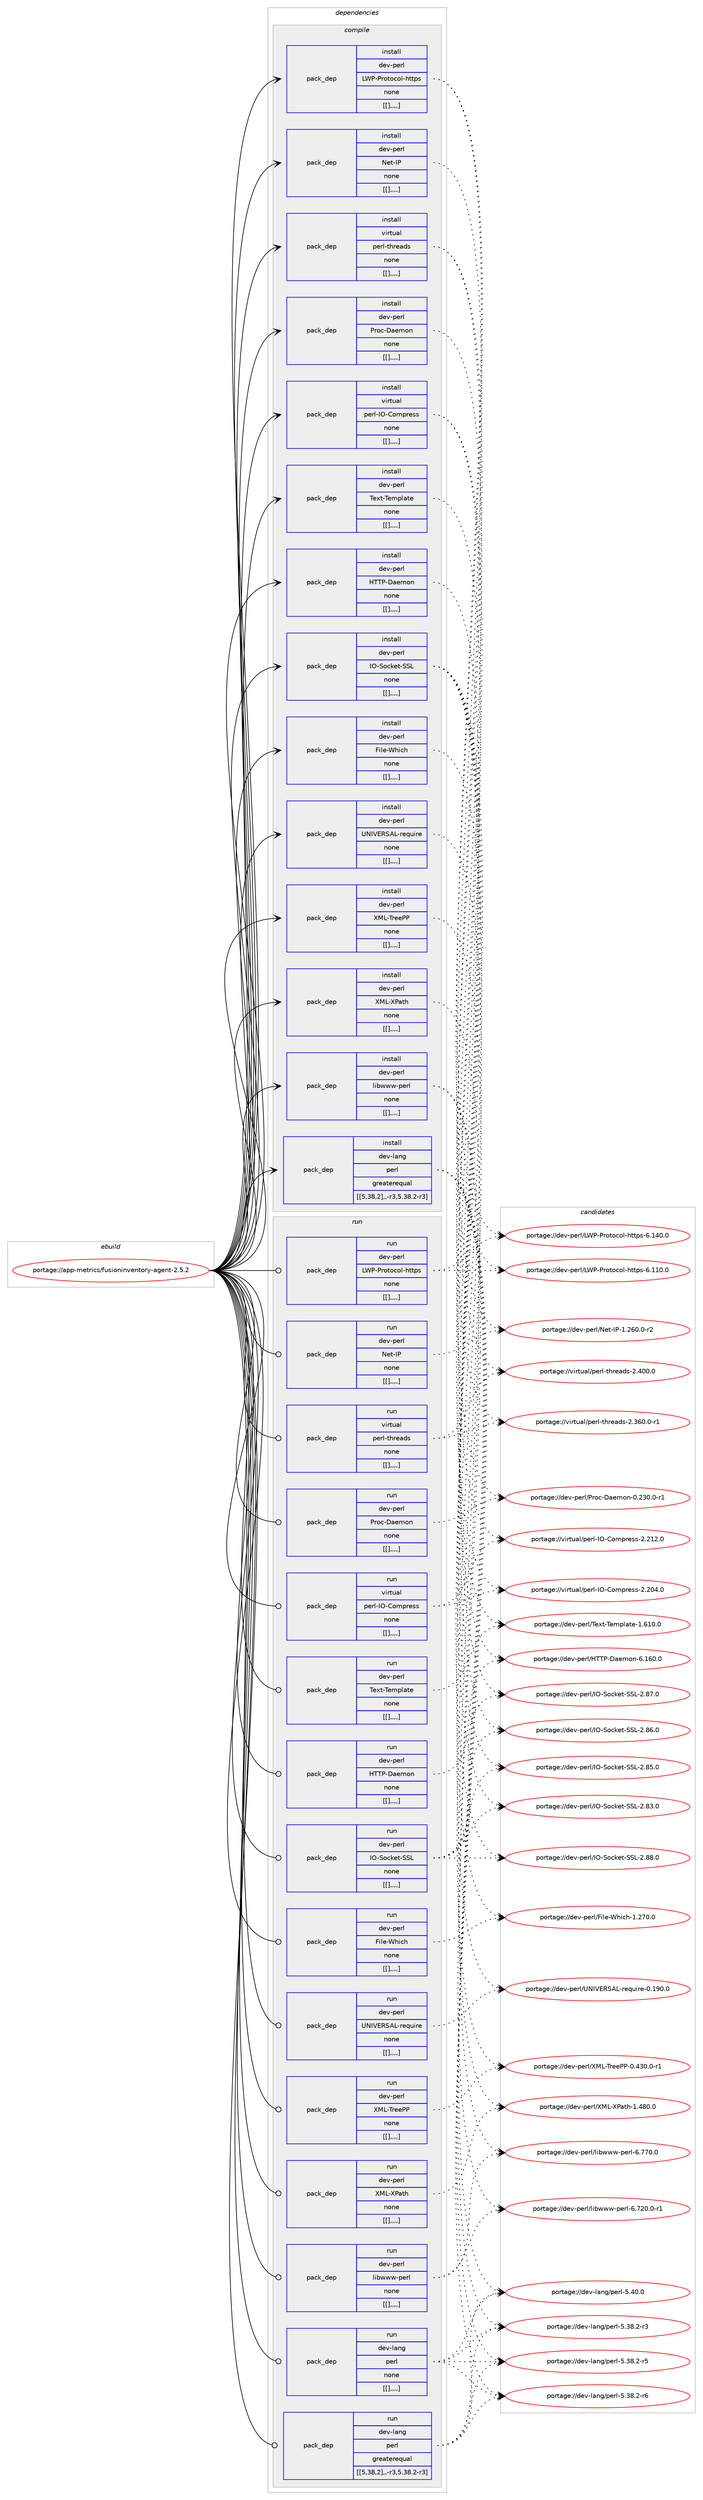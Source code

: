digraph prolog {

# *************
# Graph options
# *************

newrank=true;
concentrate=true;
compound=true;
graph [rankdir=LR,fontname=Helvetica,fontsize=10,ranksep=1.5];#, ranksep=2.5, nodesep=0.2];
edge  [arrowhead=vee];
node  [fontname=Helvetica,fontsize=10];

# **********
# The ebuild
# **********

subgraph cluster_leftcol {
color=gray;
label=<<i>ebuild</i>>;
id [label="portage://app-metrics/fusioninventory-agent-2.5.2", color=red, width=4, href="../app-metrics/fusioninventory-agent-2.5.2.svg"];
}

# ****************
# The dependencies
# ****************

subgraph cluster_midcol {
color=gray;
label=<<i>dependencies</i>>;
subgraph cluster_compile {
fillcolor="#eeeeee";
style=filled;
label=<<i>compile</i>>;
subgraph pack27897 {
dependency40167 [label=<<TABLE BORDER="0" CELLBORDER="1" CELLSPACING="0" CELLPADDING="4" WIDTH="220"><TR><TD ROWSPAN="6" CELLPADDING="30">pack_dep</TD></TR><TR><TD WIDTH="110">install</TD></TR><TR><TD>dev-lang</TD></TR><TR><TD>perl</TD></TR><TR><TD>greaterequal</TD></TR><TR><TD>[[5,38,2],,-r3,5.38.2-r3]</TD></TR></TABLE>>, shape=none, color=blue];
}
id:e -> dependency40167:w [weight=20,style="solid",arrowhead="vee"];
subgraph pack27898 {
dependency40168 [label=<<TABLE BORDER="0" CELLBORDER="1" CELLSPACING="0" CELLPADDING="4" WIDTH="220"><TR><TD ROWSPAN="6" CELLPADDING="30">pack_dep</TD></TR><TR><TD WIDTH="110">install</TD></TR><TR><TD>dev-perl</TD></TR><TR><TD>File-Which</TD></TR><TR><TD>none</TD></TR><TR><TD>[[],,,,]</TD></TR></TABLE>>, shape=none, color=blue];
}
id:e -> dependency40168:w [weight=20,style="solid",arrowhead="vee"];
subgraph pack27899 {
dependency40169 [label=<<TABLE BORDER="0" CELLBORDER="1" CELLSPACING="0" CELLPADDING="4" WIDTH="220"><TR><TD ROWSPAN="6" CELLPADDING="30">pack_dep</TD></TR><TR><TD WIDTH="110">install</TD></TR><TR><TD>dev-perl</TD></TR><TR><TD>HTTP-Daemon</TD></TR><TR><TD>none</TD></TR><TR><TD>[[],,,,]</TD></TR></TABLE>>, shape=none, color=blue];
}
id:e -> dependency40169:w [weight=20,style="solid",arrowhead="vee"];
subgraph pack27900 {
dependency40170 [label=<<TABLE BORDER="0" CELLBORDER="1" CELLSPACING="0" CELLPADDING="4" WIDTH="220"><TR><TD ROWSPAN="6" CELLPADDING="30">pack_dep</TD></TR><TR><TD WIDTH="110">install</TD></TR><TR><TD>dev-perl</TD></TR><TR><TD>IO-Socket-SSL</TD></TR><TR><TD>none</TD></TR><TR><TD>[[],,,,]</TD></TR></TABLE>>, shape=none, color=blue];
}
id:e -> dependency40170:w [weight=20,style="solid",arrowhead="vee"];
subgraph pack27901 {
dependency40171 [label=<<TABLE BORDER="0" CELLBORDER="1" CELLSPACING="0" CELLPADDING="4" WIDTH="220"><TR><TD ROWSPAN="6" CELLPADDING="30">pack_dep</TD></TR><TR><TD WIDTH="110">install</TD></TR><TR><TD>dev-perl</TD></TR><TR><TD>LWP-Protocol-https</TD></TR><TR><TD>none</TD></TR><TR><TD>[[],,,,]</TD></TR></TABLE>>, shape=none, color=blue];
}
id:e -> dependency40171:w [weight=20,style="solid",arrowhead="vee"];
subgraph pack27902 {
dependency40172 [label=<<TABLE BORDER="0" CELLBORDER="1" CELLSPACING="0" CELLPADDING="4" WIDTH="220"><TR><TD ROWSPAN="6" CELLPADDING="30">pack_dep</TD></TR><TR><TD WIDTH="110">install</TD></TR><TR><TD>dev-perl</TD></TR><TR><TD>Net-IP</TD></TR><TR><TD>none</TD></TR><TR><TD>[[],,,,]</TD></TR></TABLE>>, shape=none, color=blue];
}
id:e -> dependency40172:w [weight=20,style="solid",arrowhead="vee"];
subgraph pack27903 {
dependency40173 [label=<<TABLE BORDER="0" CELLBORDER="1" CELLSPACING="0" CELLPADDING="4" WIDTH="220"><TR><TD ROWSPAN="6" CELLPADDING="30">pack_dep</TD></TR><TR><TD WIDTH="110">install</TD></TR><TR><TD>dev-perl</TD></TR><TR><TD>Proc-Daemon</TD></TR><TR><TD>none</TD></TR><TR><TD>[[],,,,]</TD></TR></TABLE>>, shape=none, color=blue];
}
id:e -> dependency40173:w [weight=20,style="solid",arrowhead="vee"];
subgraph pack27904 {
dependency40174 [label=<<TABLE BORDER="0" CELLBORDER="1" CELLSPACING="0" CELLPADDING="4" WIDTH="220"><TR><TD ROWSPAN="6" CELLPADDING="30">pack_dep</TD></TR><TR><TD WIDTH="110">install</TD></TR><TR><TD>dev-perl</TD></TR><TR><TD>Text-Template</TD></TR><TR><TD>none</TD></TR><TR><TD>[[],,,,]</TD></TR></TABLE>>, shape=none, color=blue];
}
id:e -> dependency40174:w [weight=20,style="solid",arrowhead="vee"];
subgraph pack27905 {
dependency40175 [label=<<TABLE BORDER="0" CELLBORDER="1" CELLSPACING="0" CELLPADDING="4" WIDTH="220"><TR><TD ROWSPAN="6" CELLPADDING="30">pack_dep</TD></TR><TR><TD WIDTH="110">install</TD></TR><TR><TD>dev-perl</TD></TR><TR><TD>UNIVERSAL-require</TD></TR><TR><TD>none</TD></TR><TR><TD>[[],,,,]</TD></TR></TABLE>>, shape=none, color=blue];
}
id:e -> dependency40175:w [weight=20,style="solid",arrowhead="vee"];
subgraph pack27906 {
dependency40176 [label=<<TABLE BORDER="0" CELLBORDER="1" CELLSPACING="0" CELLPADDING="4" WIDTH="220"><TR><TD ROWSPAN="6" CELLPADDING="30">pack_dep</TD></TR><TR><TD WIDTH="110">install</TD></TR><TR><TD>dev-perl</TD></TR><TR><TD>XML-TreePP</TD></TR><TR><TD>none</TD></TR><TR><TD>[[],,,,]</TD></TR></TABLE>>, shape=none, color=blue];
}
id:e -> dependency40176:w [weight=20,style="solid",arrowhead="vee"];
subgraph pack27907 {
dependency40177 [label=<<TABLE BORDER="0" CELLBORDER="1" CELLSPACING="0" CELLPADDING="4" WIDTH="220"><TR><TD ROWSPAN="6" CELLPADDING="30">pack_dep</TD></TR><TR><TD WIDTH="110">install</TD></TR><TR><TD>dev-perl</TD></TR><TR><TD>XML-XPath</TD></TR><TR><TD>none</TD></TR><TR><TD>[[],,,,]</TD></TR></TABLE>>, shape=none, color=blue];
}
id:e -> dependency40177:w [weight=20,style="solid",arrowhead="vee"];
subgraph pack27908 {
dependency40178 [label=<<TABLE BORDER="0" CELLBORDER="1" CELLSPACING="0" CELLPADDING="4" WIDTH="220"><TR><TD ROWSPAN="6" CELLPADDING="30">pack_dep</TD></TR><TR><TD WIDTH="110">install</TD></TR><TR><TD>dev-perl</TD></TR><TR><TD>libwww-perl</TD></TR><TR><TD>none</TD></TR><TR><TD>[[],,,,]</TD></TR></TABLE>>, shape=none, color=blue];
}
id:e -> dependency40178:w [weight=20,style="solid",arrowhead="vee"];
subgraph pack27909 {
dependency40179 [label=<<TABLE BORDER="0" CELLBORDER="1" CELLSPACING="0" CELLPADDING="4" WIDTH="220"><TR><TD ROWSPAN="6" CELLPADDING="30">pack_dep</TD></TR><TR><TD WIDTH="110">install</TD></TR><TR><TD>virtual</TD></TR><TR><TD>perl-IO-Compress</TD></TR><TR><TD>none</TD></TR><TR><TD>[[],,,,]</TD></TR></TABLE>>, shape=none, color=blue];
}
id:e -> dependency40179:w [weight=20,style="solid",arrowhead="vee"];
subgraph pack27910 {
dependency40180 [label=<<TABLE BORDER="0" CELLBORDER="1" CELLSPACING="0" CELLPADDING="4" WIDTH="220"><TR><TD ROWSPAN="6" CELLPADDING="30">pack_dep</TD></TR><TR><TD WIDTH="110">install</TD></TR><TR><TD>virtual</TD></TR><TR><TD>perl-threads</TD></TR><TR><TD>none</TD></TR><TR><TD>[[],,,,]</TD></TR></TABLE>>, shape=none, color=blue];
}
id:e -> dependency40180:w [weight=20,style="solid",arrowhead="vee"];
}
subgraph cluster_compileandrun {
fillcolor="#eeeeee";
style=filled;
label=<<i>compile and run</i>>;
}
subgraph cluster_run {
fillcolor="#eeeeee";
style=filled;
label=<<i>run</i>>;
subgraph pack27911 {
dependency40181 [label=<<TABLE BORDER="0" CELLBORDER="1" CELLSPACING="0" CELLPADDING="4" WIDTH="220"><TR><TD ROWSPAN="6" CELLPADDING="30">pack_dep</TD></TR><TR><TD WIDTH="110">run</TD></TR><TR><TD>dev-lang</TD></TR><TR><TD>perl</TD></TR><TR><TD>greaterequal</TD></TR><TR><TD>[[5,38,2],,-r3,5.38.2-r3]</TD></TR></TABLE>>, shape=none, color=blue];
}
id:e -> dependency40181:w [weight=20,style="solid",arrowhead="odot"];
subgraph pack27912 {
dependency40182 [label=<<TABLE BORDER="0" CELLBORDER="1" CELLSPACING="0" CELLPADDING="4" WIDTH="220"><TR><TD ROWSPAN="6" CELLPADDING="30">pack_dep</TD></TR><TR><TD WIDTH="110">run</TD></TR><TR><TD>dev-lang</TD></TR><TR><TD>perl</TD></TR><TR><TD>none</TD></TR><TR><TD>[[],,,,]</TD></TR></TABLE>>, shape=none, color=blue];
}
id:e -> dependency40182:w [weight=20,style="solid",arrowhead="odot"];
subgraph pack27913 {
dependency40183 [label=<<TABLE BORDER="0" CELLBORDER="1" CELLSPACING="0" CELLPADDING="4" WIDTH="220"><TR><TD ROWSPAN="6" CELLPADDING="30">pack_dep</TD></TR><TR><TD WIDTH="110">run</TD></TR><TR><TD>dev-perl</TD></TR><TR><TD>File-Which</TD></TR><TR><TD>none</TD></TR><TR><TD>[[],,,,]</TD></TR></TABLE>>, shape=none, color=blue];
}
id:e -> dependency40183:w [weight=20,style="solid",arrowhead="odot"];
subgraph pack27914 {
dependency40184 [label=<<TABLE BORDER="0" CELLBORDER="1" CELLSPACING="0" CELLPADDING="4" WIDTH="220"><TR><TD ROWSPAN="6" CELLPADDING="30">pack_dep</TD></TR><TR><TD WIDTH="110">run</TD></TR><TR><TD>dev-perl</TD></TR><TR><TD>HTTP-Daemon</TD></TR><TR><TD>none</TD></TR><TR><TD>[[],,,,]</TD></TR></TABLE>>, shape=none, color=blue];
}
id:e -> dependency40184:w [weight=20,style="solid",arrowhead="odot"];
subgraph pack27915 {
dependency40185 [label=<<TABLE BORDER="0" CELLBORDER="1" CELLSPACING="0" CELLPADDING="4" WIDTH="220"><TR><TD ROWSPAN="6" CELLPADDING="30">pack_dep</TD></TR><TR><TD WIDTH="110">run</TD></TR><TR><TD>dev-perl</TD></TR><TR><TD>IO-Socket-SSL</TD></TR><TR><TD>none</TD></TR><TR><TD>[[],,,,]</TD></TR></TABLE>>, shape=none, color=blue];
}
id:e -> dependency40185:w [weight=20,style="solid",arrowhead="odot"];
subgraph pack27916 {
dependency40186 [label=<<TABLE BORDER="0" CELLBORDER="1" CELLSPACING="0" CELLPADDING="4" WIDTH="220"><TR><TD ROWSPAN="6" CELLPADDING="30">pack_dep</TD></TR><TR><TD WIDTH="110">run</TD></TR><TR><TD>dev-perl</TD></TR><TR><TD>LWP-Protocol-https</TD></TR><TR><TD>none</TD></TR><TR><TD>[[],,,,]</TD></TR></TABLE>>, shape=none, color=blue];
}
id:e -> dependency40186:w [weight=20,style="solid",arrowhead="odot"];
subgraph pack27917 {
dependency40187 [label=<<TABLE BORDER="0" CELLBORDER="1" CELLSPACING="0" CELLPADDING="4" WIDTH="220"><TR><TD ROWSPAN="6" CELLPADDING="30">pack_dep</TD></TR><TR><TD WIDTH="110">run</TD></TR><TR><TD>dev-perl</TD></TR><TR><TD>Net-IP</TD></TR><TR><TD>none</TD></TR><TR><TD>[[],,,,]</TD></TR></TABLE>>, shape=none, color=blue];
}
id:e -> dependency40187:w [weight=20,style="solid",arrowhead="odot"];
subgraph pack27918 {
dependency40188 [label=<<TABLE BORDER="0" CELLBORDER="1" CELLSPACING="0" CELLPADDING="4" WIDTH="220"><TR><TD ROWSPAN="6" CELLPADDING="30">pack_dep</TD></TR><TR><TD WIDTH="110">run</TD></TR><TR><TD>dev-perl</TD></TR><TR><TD>Proc-Daemon</TD></TR><TR><TD>none</TD></TR><TR><TD>[[],,,,]</TD></TR></TABLE>>, shape=none, color=blue];
}
id:e -> dependency40188:w [weight=20,style="solid",arrowhead="odot"];
subgraph pack27919 {
dependency40189 [label=<<TABLE BORDER="0" CELLBORDER="1" CELLSPACING="0" CELLPADDING="4" WIDTH="220"><TR><TD ROWSPAN="6" CELLPADDING="30">pack_dep</TD></TR><TR><TD WIDTH="110">run</TD></TR><TR><TD>dev-perl</TD></TR><TR><TD>Text-Template</TD></TR><TR><TD>none</TD></TR><TR><TD>[[],,,,]</TD></TR></TABLE>>, shape=none, color=blue];
}
id:e -> dependency40189:w [weight=20,style="solid",arrowhead="odot"];
subgraph pack27920 {
dependency40190 [label=<<TABLE BORDER="0" CELLBORDER="1" CELLSPACING="0" CELLPADDING="4" WIDTH="220"><TR><TD ROWSPAN="6" CELLPADDING="30">pack_dep</TD></TR><TR><TD WIDTH="110">run</TD></TR><TR><TD>dev-perl</TD></TR><TR><TD>UNIVERSAL-require</TD></TR><TR><TD>none</TD></TR><TR><TD>[[],,,,]</TD></TR></TABLE>>, shape=none, color=blue];
}
id:e -> dependency40190:w [weight=20,style="solid",arrowhead="odot"];
subgraph pack27921 {
dependency40191 [label=<<TABLE BORDER="0" CELLBORDER="1" CELLSPACING="0" CELLPADDING="4" WIDTH="220"><TR><TD ROWSPAN="6" CELLPADDING="30">pack_dep</TD></TR><TR><TD WIDTH="110">run</TD></TR><TR><TD>dev-perl</TD></TR><TR><TD>XML-TreePP</TD></TR><TR><TD>none</TD></TR><TR><TD>[[],,,,]</TD></TR></TABLE>>, shape=none, color=blue];
}
id:e -> dependency40191:w [weight=20,style="solid",arrowhead="odot"];
subgraph pack27922 {
dependency40192 [label=<<TABLE BORDER="0" CELLBORDER="1" CELLSPACING="0" CELLPADDING="4" WIDTH="220"><TR><TD ROWSPAN="6" CELLPADDING="30">pack_dep</TD></TR><TR><TD WIDTH="110">run</TD></TR><TR><TD>dev-perl</TD></TR><TR><TD>XML-XPath</TD></TR><TR><TD>none</TD></TR><TR><TD>[[],,,,]</TD></TR></TABLE>>, shape=none, color=blue];
}
id:e -> dependency40192:w [weight=20,style="solid",arrowhead="odot"];
subgraph pack27923 {
dependency40193 [label=<<TABLE BORDER="0" CELLBORDER="1" CELLSPACING="0" CELLPADDING="4" WIDTH="220"><TR><TD ROWSPAN="6" CELLPADDING="30">pack_dep</TD></TR><TR><TD WIDTH="110">run</TD></TR><TR><TD>dev-perl</TD></TR><TR><TD>libwww-perl</TD></TR><TR><TD>none</TD></TR><TR><TD>[[],,,,]</TD></TR></TABLE>>, shape=none, color=blue];
}
id:e -> dependency40193:w [weight=20,style="solid",arrowhead="odot"];
subgraph pack27924 {
dependency40194 [label=<<TABLE BORDER="0" CELLBORDER="1" CELLSPACING="0" CELLPADDING="4" WIDTH="220"><TR><TD ROWSPAN="6" CELLPADDING="30">pack_dep</TD></TR><TR><TD WIDTH="110">run</TD></TR><TR><TD>virtual</TD></TR><TR><TD>perl-IO-Compress</TD></TR><TR><TD>none</TD></TR><TR><TD>[[],,,,]</TD></TR></TABLE>>, shape=none, color=blue];
}
id:e -> dependency40194:w [weight=20,style="solid",arrowhead="odot"];
subgraph pack27925 {
dependency40195 [label=<<TABLE BORDER="0" CELLBORDER="1" CELLSPACING="0" CELLPADDING="4" WIDTH="220"><TR><TD ROWSPAN="6" CELLPADDING="30">pack_dep</TD></TR><TR><TD WIDTH="110">run</TD></TR><TR><TD>virtual</TD></TR><TR><TD>perl-threads</TD></TR><TR><TD>none</TD></TR><TR><TD>[[],,,,]</TD></TR></TABLE>>, shape=none, color=blue];
}
id:e -> dependency40195:w [weight=20,style="solid",arrowhead="odot"];
}
}

# **************
# The candidates
# **************

subgraph cluster_choices {
rank=same;
color=gray;
label=<<i>candidates</i>>;

subgraph choice27897 {
color=black;
nodesep=1;
choice10010111845108971101034711210111410845534652484648 [label="portage://dev-lang/perl-5.40.0", color=red, width=4,href="../dev-lang/perl-5.40.0.svg"];
choice100101118451089711010347112101114108455346515646504511454 [label="portage://dev-lang/perl-5.38.2-r6", color=red, width=4,href="../dev-lang/perl-5.38.2-r6.svg"];
choice100101118451089711010347112101114108455346515646504511453 [label="portage://dev-lang/perl-5.38.2-r5", color=red, width=4,href="../dev-lang/perl-5.38.2-r5.svg"];
choice100101118451089711010347112101114108455346515646504511451 [label="portage://dev-lang/perl-5.38.2-r3", color=red, width=4,href="../dev-lang/perl-5.38.2-r3.svg"];
dependency40167:e -> choice10010111845108971101034711210111410845534652484648:w [style=dotted,weight="100"];
dependency40167:e -> choice100101118451089711010347112101114108455346515646504511454:w [style=dotted,weight="100"];
dependency40167:e -> choice100101118451089711010347112101114108455346515646504511453:w [style=dotted,weight="100"];
dependency40167:e -> choice100101118451089711010347112101114108455346515646504511451:w [style=dotted,weight="100"];
}
subgraph choice27898 {
color=black;
nodesep=1;
choice1001011184511210111410847701051081014587104105991044549465055484648 [label="portage://dev-perl/File-Which-1.270.0", color=red, width=4,href="../dev-perl/File-Which-1.270.0.svg"];
dependency40168:e -> choice1001011184511210111410847701051081014587104105991044549465055484648:w [style=dotted,weight="100"];
}
subgraph choice27899 {
color=black;
nodesep=1;
choice1001011184511210111410847728484804568971011091111104554464954484648 [label="portage://dev-perl/HTTP-Daemon-6.160.0", color=red, width=4,href="../dev-perl/HTTP-Daemon-6.160.0.svg"];
dependency40169:e -> choice1001011184511210111410847728484804568971011091111104554464954484648:w [style=dotted,weight="100"];
}
subgraph choice27900 {
color=black;
nodesep=1;
choice100101118451121011141084773794583111991071011164583837645504656564648 [label="portage://dev-perl/IO-Socket-SSL-2.88.0", color=red, width=4,href="../dev-perl/IO-Socket-SSL-2.88.0.svg"];
choice100101118451121011141084773794583111991071011164583837645504656554648 [label="portage://dev-perl/IO-Socket-SSL-2.87.0", color=red, width=4,href="../dev-perl/IO-Socket-SSL-2.87.0.svg"];
choice100101118451121011141084773794583111991071011164583837645504656544648 [label="portage://dev-perl/IO-Socket-SSL-2.86.0", color=red, width=4,href="../dev-perl/IO-Socket-SSL-2.86.0.svg"];
choice100101118451121011141084773794583111991071011164583837645504656534648 [label="portage://dev-perl/IO-Socket-SSL-2.85.0", color=red, width=4,href="../dev-perl/IO-Socket-SSL-2.85.0.svg"];
choice100101118451121011141084773794583111991071011164583837645504656514648 [label="portage://dev-perl/IO-Socket-SSL-2.83.0", color=red, width=4,href="../dev-perl/IO-Socket-SSL-2.83.0.svg"];
dependency40170:e -> choice100101118451121011141084773794583111991071011164583837645504656564648:w [style=dotted,weight="100"];
dependency40170:e -> choice100101118451121011141084773794583111991071011164583837645504656554648:w [style=dotted,weight="100"];
dependency40170:e -> choice100101118451121011141084773794583111991071011164583837645504656544648:w [style=dotted,weight="100"];
dependency40170:e -> choice100101118451121011141084773794583111991071011164583837645504656534648:w [style=dotted,weight="100"];
dependency40170:e -> choice100101118451121011141084773794583111991071011164583837645504656514648:w [style=dotted,weight="100"];
}
subgraph choice27901 {
color=black;
nodesep=1;
choice1001011184511210111410847768780458011411111611199111108451041161161121154554464952484648 [label="portage://dev-perl/LWP-Protocol-https-6.140.0", color=red, width=4,href="../dev-perl/LWP-Protocol-https-6.140.0.svg"];
choice1001011184511210111410847768780458011411111611199111108451041161161121154554464949484648 [label="portage://dev-perl/LWP-Protocol-https-6.110.0", color=red, width=4,href="../dev-perl/LWP-Protocol-https-6.110.0.svg"];
dependency40171:e -> choice1001011184511210111410847768780458011411111611199111108451041161161121154554464952484648:w [style=dotted,weight="100"];
dependency40171:e -> choice1001011184511210111410847768780458011411111611199111108451041161161121154554464949484648:w [style=dotted,weight="100"];
}
subgraph choice27902 {
color=black;
nodesep=1;
choice10010111845112101114108477810111645738045494650544846484511450 [label="portage://dev-perl/Net-IP-1.260.0-r2", color=red, width=4,href="../dev-perl/Net-IP-1.260.0-r2.svg"];
dependency40172:e -> choice10010111845112101114108477810111645738045494650544846484511450:w [style=dotted,weight="100"];
}
subgraph choice27903 {
color=black;
nodesep=1;
choice1001011184511210111410847801141119945689710110911111045484650514846484511449 [label="portage://dev-perl/Proc-Daemon-0.230.0-r1", color=red, width=4,href="../dev-perl/Proc-Daemon-0.230.0-r1.svg"];
dependency40173:e -> choice1001011184511210111410847801141119945689710110911111045484650514846484511449:w [style=dotted,weight="100"];
}
subgraph choice27904 {
color=black;
nodesep=1;
choice1001011184511210111410847841011201164584101109112108971161014549465449484648 [label="portage://dev-perl/Text-Template-1.610.0", color=red, width=4,href="../dev-perl/Text-Template-1.610.0.svg"];
dependency40174:e -> choice1001011184511210111410847841011201164584101109112108971161014549465449484648:w [style=dotted,weight="100"];
}
subgraph choice27905 {
color=black;
nodesep=1;
choice1001011184511210111410847857873866982836576451141011131171051141014548464957484648 [label="portage://dev-perl/UNIVERSAL-require-0.190.0", color=red, width=4,href="../dev-perl/UNIVERSAL-require-0.190.0.svg"];
dependency40175:e -> choice1001011184511210111410847857873866982836576451141011131171051141014548464957484648:w [style=dotted,weight="100"];
}
subgraph choice27906 {
color=black;
nodesep=1;
choice10010111845112101114108478877764584114101101808045484652514846484511449 [label="portage://dev-perl/XML-TreePP-0.430.0-r1", color=red, width=4,href="../dev-perl/XML-TreePP-0.430.0-r1.svg"];
dependency40176:e -> choice10010111845112101114108478877764584114101101808045484652514846484511449:w [style=dotted,weight="100"];
}
subgraph choice27907 {
color=black;
nodesep=1;
choice1001011184511210111410847887776458880971161044549465256484648 [label="portage://dev-perl/XML-XPath-1.480.0", color=red, width=4,href="../dev-perl/XML-XPath-1.480.0.svg"];
dependency40177:e -> choice1001011184511210111410847887776458880971161044549465256484648:w [style=dotted,weight="100"];
}
subgraph choice27908 {
color=black;
nodesep=1;
choice100101118451121011141084710810598119119119451121011141084554465555484648 [label="portage://dev-perl/libwww-perl-6.770.0", color=red, width=4,href="../dev-perl/libwww-perl-6.770.0.svg"];
choice1001011184511210111410847108105981191191194511210111410845544655504846484511449 [label="portage://dev-perl/libwww-perl-6.720.0-r1", color=red, width=4,href="../dev-perl/libwww-perl-6.720.0-r1.svg"];
dependency40178:e -> choice100101118451121011141084710810598119119119451121011141084554465555484648:w [style=dotted,weight="100"];
dependency40178:e -> choice1001011184511210111410847108105981191191194511210111410845544655504846484511449:w [style=dotted,weight="100"];
}
subgraph choice27909 {
color=black;
nodesep=1;
choice118105114116117971084711210111410845737945671111091121141011151154550465049504648 [label="portage://virtual/perl-IO-Compress-2.212.0", color=red, width=4,href="../virtual/perl-IO-Compress-2.212.0.svg"];
choice118105114116117971084711210111410845737945671111091121141011151154550465048524648 [label="portage://virtual/perl-IO-Compress-2.204.0", color=red, width=4,href="../virtual/perl-IO-Compress-2.204.0.svg"];
dependency40179:e -> choice118105114116117971084711210111410845737945671111091121141011151154550465049504648:w [style=dotted,weight="100"];
dependency40179:e -> choice118105114116117971084711210111410845737945671111091121141011151154550465048524648:w [style=dotted,weight="100"];
}
subgraph choice27910 {
color=black;
nodesep=1;
choice118105114116117971084711210111410845116104114101971001154550465248484648 [label="portage://virtual/perl-threads-2.400.0", color=red, width=4,href="../virtual/perl-threads-2.400.0.svg"];
choice1181051141161179710847112101114108451161041141019710011545504651544846484511449 [label="portage://virtual/perl-threads-2.360.0-r1", color=red, width=4,href="../virtual/perl-threads-2.360.0-r1.svg"];
dependency40180:e -> choice118105114116117971084711210111410845116104114101971001154550465248484648:w [style=dotted,weight="100"];
dependency40180:e -> choice1181051141161179710847112101114108451161041141019710011545504651544846484511449:w [style=dotted,weight="100"];
}
subgraph choice27911 {
color=black;
nodesep=1;
choice10010111845108971101034711210111410845534652484648 [label="portage://dev-lang/perl-5.40.0", color=red, width=4,href="../dev-lang/perl-5.40.0.svg"];
choice100101118451089711010347112101114108455346515646504511454 [label="portage://dev-lang/perl-5.38.2-r6", color=red, width=4,href="../dev-lang/perl-5.38.2-r6.svg"];
choice100101118451089711010347112101114108455346515646504511453 [label="portage://dev-lang/perl-5.38.2-r5", color=red, width=4,href="../dev-lang/perl-5.38.2-r5.svg"];
choice100101118451089711010347112101114108455346515646504511451 [label="portage://dev-lang/perl-5.38.2-r3", color=red, width=4,href="../dev-lang/perl-5.38.2-r3.svg"];
dependency40181:e -> choice10010111845108971101034711210111410845534652484648:w [style=dotted,weight="100"];
dependency40181:e -> choice100101118451089711010347112101114108455346515646504511454:w [style=dotted,weight="100"];
dependency40181:e -> choice100101118451089711010347112101114108455346515646504511453:w [style=dotted,weight="100"];
dependency40181:e -> choice100101118451089711010347112101114108455346515646504511451:w [style=dotted,weight="100"];
}
subgraph choice27912 {
color=black;
nodesep=1;
choice10010111845108971101034711210111410845534652484648 [label="portage://dev-lang/perl-5.40.0", color=red, width=4,href="../dev-lang/perl-5.40.0.svg"];
choice100101118451089711010347112101114108455346515646504511454 [label="portage://dev-lang/perl-5.38.2-r6", color=red, width=4,href="../dev-lang/perl-5.38.2-r6.svg"];
choice100101118451089711010347112101114108455346515646504511453 [label="portage://dev-lang/perl-5.38.2-r5", color=red, width=4,href="../dev-lang/perl-5.38.2-r5.svg"];
choice100101118451089711010347112101114108455346515646504511451 [label="portage://dev-lang/perl-5.38.2-r3", color=red, width=4,href="../dev-lang/perl-5.38.2-r3.svg"];
dependency40182:e -> choice10010111845108971101034711210111410845534652484648:w [style=dotted,weight="100"];
dependency40182:e -> choice100101118451089711010347112101114108455346515646504511454:w [style=dotted,weight="100"];
dependency40182:e -> choice100101118451089711010347112101114108455346515646504511453:w [style=dotted,weight="100"];
dependency40182:e -> choice100101118451089711010347112101114108455346515646504511451:w [style=dotted,weight="100"];
}
subgraph choice27913 {
color=black;
nodesep=1;
choice1001011184511210111410847701051081014587104105991044549465055484648 [label="portage://dev-perl/File-Which-1.270.0", color=red, width=4,href="../dev-perl/File-Which-1.270.0.svg"];
dependency40183:e -> choice1001011184511210111410847701051081014587104105991044549465055484648:w [style=dotted,weight="100"];
}
subgraph choice27914 {
color=black;
nodesep=1;
choice1001011184511210111410847728484804568971011091111104554464954484648 [label="portage://dev-perl/HTTP-Daemon-6.160.0", color=red, width=4,href="../dev-perl/HTTP-Daemon-6.160.0.svg"];
dependency40184:e -> choice1001011184511210111410847728484804568971011091111104554464954484648:w [style=dotted,weight="100"];
}
subgraph choice27915 {
color=black;
nodesep=1;
choice100101118451121011141084773794583111991071011164583837645504656564648 [label="portage://dev-perl/IO-Socket-SSL-2.88.0", color=red, width=4,href="../dev-perl/IO-Socket-SSL-2.88.0.svg"];
choice100101118451121011141084773794583111991071011164583837645504656554648 [label="portage://dev-perl/IO-Socket-SSL-2.87.0", color=red, width=4,href="../dev-perl/IO-Socket-SSL-2.87.0.svg"];
choice100101118451121011141084773794583111991071011164583837645504656544648 [label="portage://dev-perl/IO-Socket-SSL-2.86.0", color=red, width=4,href="../dev-perl/IO-Socket-SSL-2.86.0.svg"];
choice100101118451121011141084773794583111991071011164583837645504656534648 [label="portage://dev-perl/IO-Socket-SSL-2.85.0", color=red, width=4,href="../dev-perl/IO-Socket-SSL-2.85.0.svg"];
choice100101118451121011141084773794583111991071011164583837645504656514648 [label="portage://dev-perl/IO-Socket-SSL-2.83.0", color=red, width=4,href="../dev-perl/IO-Socket-SSL-2.83.0.svg"];
dependency40185:e -> choice100101118451121011141084773794583111991071011164583837645504656564648:w [style=dotted,weight="100"];
dependency40185:e -> choice100101118451121011141084773794583111991071011164583837645504656554648:w [style=dotted,weight="100"];
dependency40185:e -> choice100101118451121011141084773794583111991071011164583837645504656544648:w [style=dotted,weight="100"];
dependency40185:e -> choice100101118451121011141084773794583111991071011164583837645504656534648:w [style=dotted,weight="100"];
dependency40185:e -> choice100101118451121011141084773794583111991071011164583837645504656514648:w [style=dotted,weight="100"];
}
subgraph choice27916 {
color=black;
nodesep=1;
choice1001011184511210111410847768780458011411111611199111108451041161161121154554464952484648 [label="portage://dev-perl/LWP-Protocol-https-6.140.0", color=red, width=4,href="../dev-perl/LWP-Protocol-https-6.140.0.svg"];
choice1001011184511210111410847768780458011411111611199111108451041161161121154554464949484648 [label="portage://dev-perl/LWP-Protocol-https-6.110.0", color=red, width=4,href="../dev-perl/LWP-Protocol-https-6.110.0.svg"];
dependency40186:e -> choice1001011184511210111410847768780458011411111611199111108451041161161121154554464952484648:w [style=dotted,weight="100"];
dependency40186:e -> choice1001011184511210111410847768780458011411111611199111108451041161161121154554464949484648:w [style=dotted,weight="100"];
}
subgraph choice27917 {
color=black;
nodesep=1;
choice10010111845112101114108477810111645738045494650544846484511450 [label="portage://dev-perl/Net-IP-1.260.0-r2", color=red, width=4,href="../dev-perl/Net-IP-1.260.0-r2.svg"];
dependency40187:e -> choice10010111845112101114108477810111645738045494650544846484511450:w [style=dotted,weight="100"];
}
subgraph choice27918 {
color=black;
nodesep=1;
choice1001011184511210111410847801141119945689710110911111045484650514846484511449 [label="portage://dev-perl/Proc-Daemon-0.230.0-r1", color=red, width=4,href="../dev-perl/Proc-Daemon-0.230.0-r1.svg"];
dependency40188:e -> choice1001011184511210111410847801141119945689710110911111045484650514846484511449:w [style=dotted,weight="100"];
}
subgraph choice27919 {
color=black;
nodesep=1;
choice1001011184511210111410847841011201164584101109112108971161014549465449484648 [label="portage://dev-perl/Text-Template-1.610.0", color=red, width=4,href="../dev-perl/Text-Template-1.610.0.svg"];
dependency40189:e -> choice1001011184511210111410847841011201164584101109112108971161014549465449484648:w [style=dotted,weight="100"];
}
subgraph choice27920 {
color=black;
nodesep=1;
choice1001011184511210111410847857873866982836576451141011131171051141014548464957484648 [label="portage://dev-perl/UNIVERSAL-require-0.190.0", color=red, width=4,href="../dev-perl/UNIVERSAL-require-0.190.0.svg"];
dependency40190:e -> choice1001011184511210111410847857873866982836576451141011131171051141014548464957484648:w [style=dotted,weight="100"];
}
subgraph choice27921 {
color=black;
nodesep=1;
choice10010111845112101114108478877764584114101101808045484652514846484511449 [label="portage://dev-perl/XML-TreePP-0.430.0-r1", color=red, width=4,href="../dev-perl/XML-TreePP-0.430.0-r1.svg"];
dependency40191:e -> choice10010111845112101114108478877764584114101101808045484652514846484511449:w [style=dotted,weight="100"];
}
subgraph choice27922 {
color=black;
nodesep=1;
choice1001011184511210111410847887776458880971161044549465256484648 [label="portage://dev-perl/XML-XPath-1.480.0", color=red, width=4,href="../dev-perl/XML-XPath-1.480.0.svg"];
dependency40192:e -> choice1001011184511210111410847887776458880971161044549465256484648:w [style=dotted,weight="100"];
}
subgraph choice27923 {
color=black;
nodesep=1;
choice100101118451121011141084710810598119119119451121011141084554465555484648 [label="portage://dev-perl/libwww-perl-6.770.0", color=red, width=4,href="../dev-perl/libwww-perl-6.770.0.svg"];
choice1001011184511210111410847108105981191191194511210111410845544655504846484511449 [label="portage://dev-perl/libwww-perl-6.720.0-r1", color=red, width=4,href="../dev-perl/libwww-perl-6.720.0-r1.svg"];
dependency40193:e -> choice100101118451121011141084710810598119119119451121011141084554465555484648:w [style=dotted,weight="100"];
dependency40193:e -> choice1001011184511210111410847108105981191191194511210111410845544655504846484511449:w [style=dotted,weight="100"];
}
subgraph choice27924 {
color=black;
nodesep=1;
choice118105114116117971084711210111410845737945671111091121141011151154550465049504648 [label="portage://virtual/perl-IO-Compress-2.212.0", color=red, width=4,href="../virtual/perl-IO-Compress-2.212.0.svg"];
choice118105114116117971084711210111410845737945671111091121141011151154550465048524648 [label="portage://virtual/perl-IO-Compress-2.204.0", color=red, width=4,href="../virtual/perl-IO-Compress-2.204.0.svg"];
dependency40194:e -> choice118105114116117971084711210111410845737945671111091121141011151154550465049504648:w [style=dotted,weight="100"];
dependency40194:e -> choice118105114116117971084711210111410845737945671111091121141011151154550465048524648:w [style=dotted,weight="100"];
}
subgraph choice27925 {
color=black;
nodesep=1;
choice118105114116117971084711210111410845116104114101971001154550465248484648 [label="portage://virtual/perl-threads-2.400.0", color=red, width=4,href="../virtual/perl-threads-2.400.0.svg"];
choice1181051141161179710847112101114108451161041141019710011545504651544846484511449 [label="portage://virtual/perl-threads-2.360.0-r1", color=red, width=4,href="../virtual/perl-threads-2.360.0-r1.svg"];
dependency40195:e -> choice118105114116117971084711210111410845116104114101971001154550465248484648:w [style=dotted,weight="100"];
dependency40195:e -> choice1181051141161179710847112101114108451161041141019710011545504651544846484511449:w [style=dotted,weight="100"];
}
}

}
